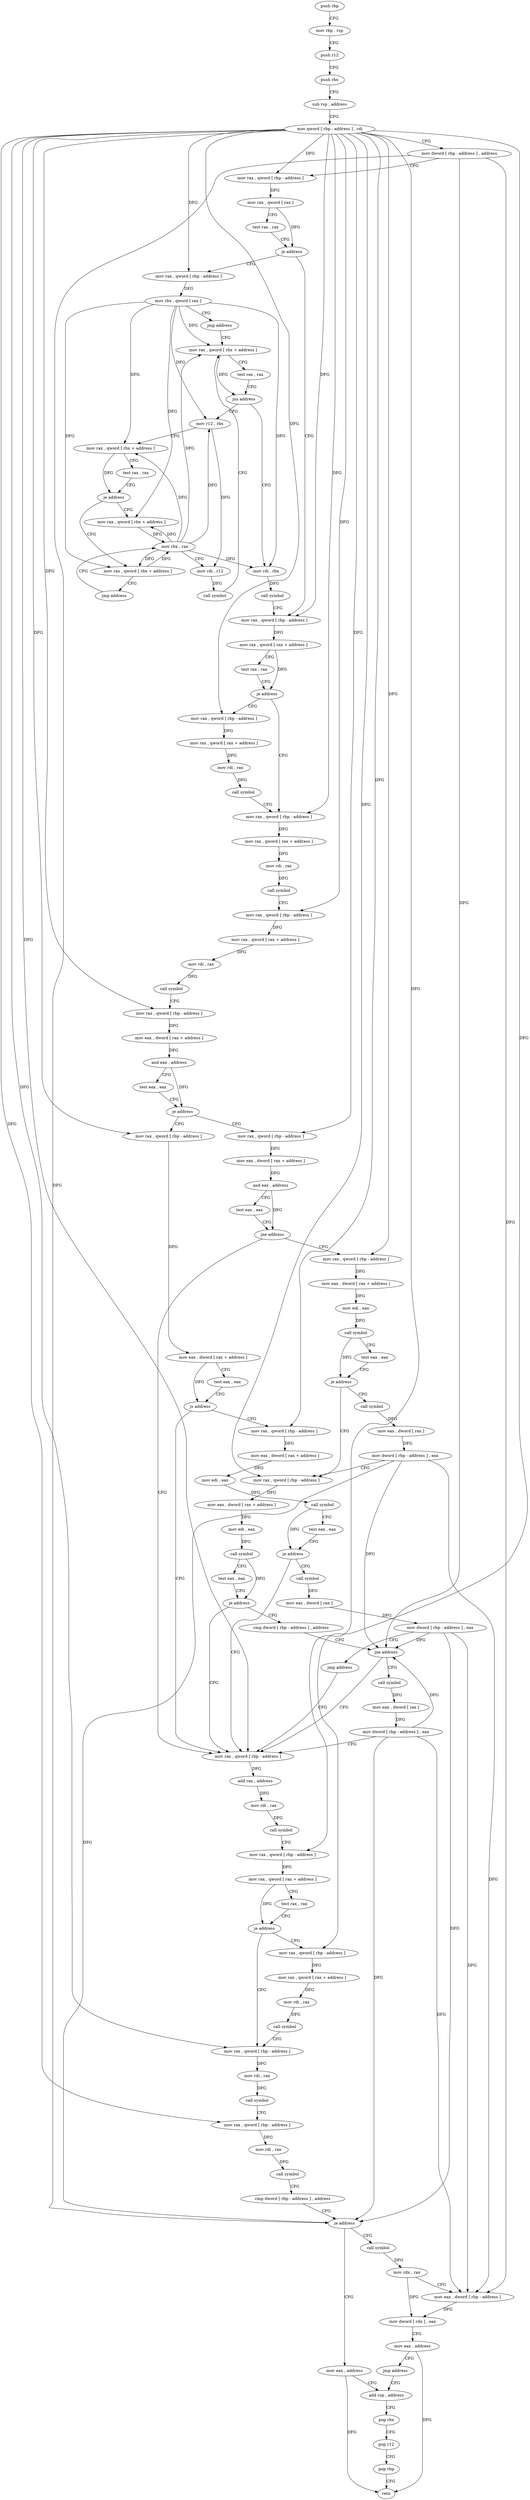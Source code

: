 digraph "func" {
"4295479" [label = "push rbp" ]
"4295480" [label = "mov rbp , rsp" ]
"4295483" [label = "push r12" ]
"4295485" [label = "push rbx" ]
"4295486" [label = "sub rsp , address" ]
"4295490" [label = "mov qword [ rbp - address ] , rdi" ]
"4295494" [label = "mov dword [ rbp - address ] , address" ]
"4295501" [label = "mov rax , qword [ rbp - address ]" ]
"4295505" [label = "mov rax , qword [ rax ]" ]
"4295508" [label = "test rax , rax" ]
"4295511" [label = "je address" ]
"4295572" [label = "mov rax , qword [ rbp - address ]" ]
"4295513" [label = "mov rax , qword [ rbp - address ]" ]
"4295576" [label = "mov rax , qword [ rax + address ]" ]
"4295580" [label = "test rax , rax" ]
"4295583" [label = "je address" ]
"4295601" [label = "mov rax , qword [ rbp - address ]" ]
"4295585" [label = "mov rax , qword [ rbp - address ]" ]
"4295517" [label = "mov rbx , qword [ rax ]" ]
"4295520" [label = "jmp address" ]
"4295555" [label = "mov rax , qword [ rbx + address ]" ]
"4295605" [label = "mov rax , qword [ rax + address ]" ]
"4295609" [label = "mov rdi , rax" ]
"4295612" [label = "call symbol" ]
"4295617" [label = "mov rax , qword [ rbp - address ]" ]
"4295621" [label = "mov rax , qword [ rax + address ]" ]
"4295625" [label = "mov rdi , rax" ]
"4295628" [label = "call symbol" ]
"4295633" [label = "mov rax , qword [ rbp - address ]" ]
"4295637" [label = "mov eax , dword [ rax + address ]" ]
"4295640" [label = "and eax , address" ]
"4295645" [label = "test eax , eax" ]
"4295647" [label = "je address" ]
"4295690" [label = "mov rax , qword [ rbp - address ]" ]
"4295649" [label = "mov rax , qword [ rbp - address ]" ]
"4295589" [label = "mov rax , qword [ rax + address ]" ]
"4295593" [label = "mov rdi , rax" ]
"4295596" [label = "call symbol" ]
"4295559" [label = "test rax , rax" ]
"4295562" [label = "jns address" ]
"4295522" [label = "mov r12 , rbx" ]
"4295564" [label = "mov rdi , rbx" ]
"4295694" [label = "mov eax , dword [ rax + address ]" ]
"4295697" [label = "and eax , address" ]
"4295700" [label = "test eax , eax" ]
"4295702" [label = "jne address" ]
"4295766" [label = "mov rax , qword [ rbp - address ]" ]
"4295704" [label = "mov rax , qword [ rbp - address ]" ]
"4295653" [label = "mov eax , dword [ rax + address ]" ]
"4295656" [label = "test eax , eax" ]
"4295658" [label = "js address" ]
"4295660" [label = "mov rax , qword [ rbp - address ]" ]
"4295525" [label = "mov rax , qword [ rbx + address ]" ]
"4295529" [label = "test rax , rax" ]
"4295532" [label = "je address" ]
"4295540" [label = "mov rax , qword [ rbx + address ]" ]
"4295534" [label = "mov rax , qword [ rbx + address ]" ]
"4295567" [label = "call symbol" ]
"4295770" [label = "add rax , address" ]
"4295774" [label = "mov rdi , rax" ]
"4295777" [label = "call symbol" ]
"4295782" [label = "mov rax , qword [ rbp - address ]" ]
"4295786" [label = "mov rax , qword [ rax + address ]" ]
"4295790" [label = "test rax , rax" ]
"4295793" [label = "je address" ]
"4295811" [label = "mov rax , qword [ rbp - address ]" ]
"4295795" [label = "mov rax , qword [ rbp - address ]" ]
"4295708" [label = "mov eax , dword [ rax + address ]" ]
"4295711" [label = "mov edi , eax" ]
"4295713" [label = "call symbol" ]
"4295718" [label = "test eax , eax" ]
"4295720" [label = "je address" ]
"4295732" [label = "mov rax , qword [ rbp - address ]" ]
"4295722" [label = "call symbol" ]
"4295664" [label = "mov eax , dword [ rax + address ]" ]
"4295667" [label = "mov edi , eax" ]
"4295669" [label = "call symbol" ]
"4295674" [label = "test eax , eax" ]
"4295676" [label = "je address" ]
"4295678" [label = "call symbol" ]
"4295544" [label = "mov rbx , rax" ]
"4295538" [label = "jmp address" ]
"4295815" [label = "mov rdi , rax" ]
"4295818" [label = "call symbol" ]
"4295823" [label = "mov rax , qword [ rbp - address ]" ]
"4295827" [label = "mov rdi , rax" ]
"4295830" [label = "call symbol" ]
"4295835" [label = "cmp dword [ rbp - address ] , address" ]
"4295839" [label = "je address" ]
"4295861" [label = "mov eax , address" ]
"4295841" [label = "call symbol" ]
"4295799" [label = "mov rax , qword [ rax + address ]" ]
"4295803" [label = "mov rdi , rax" ]
"4295806" [label = "call symbol" ]
"4295736" [label = "mov eax , dword [ rax + address ]" ]
"4295739" [label = "mov edi , eax" ]
"4295741" [label = "call symbol" ]
"4295746" [label = "test eax , eax" ]
"4295748" [label = "je address" ]
"4295750" [label = "cmp dword [ rbp - address ] , address" ]
"4295727" [label = "mov eax , dword [ rax ]" ]
"4295729" [label = "mov dword [ rbp - address ] , eax" ]
"4295683" [label = "mov eax , dword [ rax ]" ]
"4295685" [label = "mov dword [ rbp - address ] , eax" ]
"4295688" [label = "jmp address" ]
"4295547" [label = "mov rdi , r12" ]
"4295550" [label = "call symbol" ]
"4295866" [label = "add rsp , address" ]
"4295846" [label = "mov rdx , rax" ]
"4295849" [label = "mov eax , dword [ rbp - address ]" ]
"4295852" [label = "mov dword [ rdx ] , eax" ]
"4295854" [label = "mov eax , address" ]
"4295859" [label = "jmp address" ]
"4295754" [label = "jne address" ]
"4295756" [label = "call symbol" ]
"4295870" [label = "pop rbx" ]
"4295871" [label = "pop r12" ]
"4295873" [label = "pop rbp" ]
"4295874" [label = "retn" ]
"4295761" [label = "mov eax , dword [ rax ]" ]
"4295763" [label = "mov dword [ rbp - address ] , eax" ]
"4295479" -> "4295480" [ label = "CFG" ]
"4295480" -> "4295483" [ label = "CFG" ]
"4295483" -> "4295485" [ label = "CFG" ]
"4295485" -> "4295486" [ label = "CFG" ]
"4295486" -> "4295490" [ label = "CFG" ]
"4295490" -> "4295494" [ label = "CFG" ]
"4295490" -> "4295501" [ label = "DFG" ]
"4295490" -> "4295572" [ label = "DFG" ]
"4295490" -> "4295513" [ label = "DFG" ]
"4295490" -> "4295601" [ label = "DFG" ]
"4295490" -> "4295617" [ label = "DFG" ]
"4295490" -> "4295633" [ label = "DFG" ]
"4295490" -> "4295585" [ label = "DFG" ]
"4295490" -> "4295690" [ label = "DFG" ]
"4295490" -> "4295649" [ label = "DFG" ]
"4295490" -> "4295766" [ label = "DFG" ]
"4295490" -> "4295782" [ label = "DFG" ]
"4295490" -> "4295704" [ label = "DFG" ]
"4295490" -> "4295660" [ label = "DFG" ]
"4295490" -> "4295811" [ label = "DFG" ]
"4295490" -> "4295823" [ label = "DFG" ]
"4295490" -> "4295795" [ label = "DFG" ]
"4295490" -> "4295732" [ label = "DFG" ]
"4295494" -> "4295501" [ label = "CFG" ]
"4295494" -> "4295839" [ label = "DFG" ]
"4295494" -> "4295849" [ label = "DFG" ]
"4295494" -> "4295754" [ label = "DFG" ]
"4295501" -> "4295505" [ label = "DFG" ]
"4295505" -> "4295508" [ label = "CFG" ]
"4295505" -> "4295511" [ label = "DFG" ]
"4295508" -> "4295511" [ label = "CFG" ]
"4295511" -> "4295572" [ label = "CFG" ]
"4295511" -> "4295513" [ label = "CFG" ]
"4295572" -> "4295576" [ label = "DFG" ]
"4295513" -> "4295517" [ label = "DFG" ]
"4295576" -> "4295580" [ label = "CFG" ]
"4295576" -> "4295583" [ label = "DFG" ]
"4295580" -> "4295583" [ label = "CFG" ]
"4295583" -> "4295601" [ label = "CFG" ]
"4295583" -> "4295585" [ label = "CFG" ]
"4295601" -> "4295605" [ label = "DFG" ]
"4295585" -> "4295589" [ label = "DFG" ]
"4295517" -> "4295520" [ label = "CFG" ]
"4295517" -> "4295555" [ label = "DFG" ]
"4295517" -> "4295522" [ label = "DFG" ]
"4295517" -> "4295525" [ label = "DFG" ]
"4295517" -> "4295564" [ label = "DFG" ]
"4295517" -> "4295540" [ label = "DFG" ]
"4295517" -> "4295534" [ label = "DFG" ]
"4295520" -> "4295555" [ label = "CFG" ]
"4295555" -> "4295559" [ label = "CFG" ]
"4295555" -> "4295562" [ label = "DFG" ]
"4295605" -> "4295609" [ label = "DFG" ]
"4295609" -> "4295612" [ label = "DFG" ]
"4295612" -> "4295617" [ label = "CFG" ]
"4295617" -> "4295621" [ label = "DFG" ]
"4295621" -> "4295625" [ label = "DFG" ]
"4295625" -> "4295628" [ label = "DFG" ]
"4295628" -> "4295633" [ label = "CFG" ]
"4295633" -> "4295637" [ label = "DFG" ]
"4295637" -> "4295640" [ label = "DFG" ]
"4295640" -> "4295645" [ label = "CFG" ]
"4295640" -> "4295647" [ label = "DFG" ]
"4295645" -> "4295647" [ label = "CFG" ]
"4295647" -> "4295690" [ label = "CFG" ]
"4295647" -> "4295649" [ label = "CFG" ]
"4295690" -> "4295694" [ label = "DFG" ]
"4295649" -> "4295653" [ label = "DFG" ]
"4295589" -> "4295593" [ label = "DFG" ]
"4295593" -> "4295596" [ label = "DFG" ]
"4295596" -> "4295601" [ label = "CFG" ]
"4295559" -> "4295562" [ label = "CFG" ]
"4295562" -> "4295522" [ label = "CFG" ]
"4295562" -> "4295564" [ label = "CFG" ]
"4295522" -> "4295525" [ label = "CFG" ]
"4295522" -> "4295547" [ label = "DFG" ]
"4295564" -> "4295567" [ label = "DFG" ]
"4295694" -> "4295697" [ label = "DFG" ]
"4295697" -> "4295700" [ label = "CFG" ]
"4295697" -> "4295702" [ label = "DFG" ]
"4295700" -> "4295702" [ label = "CFG" ]
"4295702" -> "4295766" [ label = "CFG" ]
"4295702" -> "4295704" [ label = "CFG" ]
"4295766" -> "4295770" [ label = "DFG" ]
"4295704" -> "4295708" [ label = "DFG" ]
"4295653" -> "4295656" [ label = "CFG" ]
"4295653" -> "4295658" [ label = "DFG" ]
"4295656" -> "4295658" [ label = "CFG" ]
"4295658" -> "4295766" [ label = "CFG" ]
"4295658" -> "4295660" [ label = "CFG" ]
"4295660" -> "4295664" [ label = "DFG" ]
"4295525" -> "4295529" [ label = "CFG" ]
"4295525" -> "4295532" [ label = "DFG" ]
"4295529" -> "4295532" [ label = "CFG" ]
"4295532" -> "4295540" [ label = "CFG" ]
"4295532" -> "4295534" [ label = "CFG" ]
"4295540" -> "4295544" [ label = "DFG" ]
"4295534" -> "4295538" [ label = "CFG" ]
"4295534" -> "4295544" [ label = "DFG" ]
"4295567" -> "4295572" [ label = "CFG" ]
"4295770" -> "4295774" [ label = "DFG" ]
"4295774" -> "4295777" [ label = "DFG" ]
"4295777" -> "4295782" [ label = "CFG" ]
"4295782" -> "4295786" [ label = "DFG" ]
"4295786" -> "4295790" [ label = "CFG" ]
"4295786" -> "4295793" [ label = "DFG" ]
"4295790" -> "4295793" [ label = "CFG" ]
"4295793" -> "4295811" [ label = "CFG" ]
"4295793" -> "4295795" [ label = "CFG" ]
"4295811" -> "4295815" [ label = "DFG" ]
"4295795" -> "4295799" [ label = "DFG" ]
"4295708" -> "4295711" [ label = "DFG" ]
"4295711" -> "4295713" [ label = "DFG" ]
"4295713" -> "4295718" [ label = "CFG" ]
"4295713" -> "4295720" [ label = "DFG" ]
"4295718" -> "4295720" [ label = "CFG" ]
"4295720" -> "4295732" [ label = "CFG" ]
"4295720" -> "4295722" [ label = "CFG" ]
"4295732" -> "4295736" [ label = "DFG" ]
"4295722" -> "4295727" [ label = "DFG" ]
"4295664" -> "4295667" [ label = "DFG" ]
"4295667" -> "4295669" [ label = "DFG" ]
"4295669" -> "4295674" [ label = "CFG" ]
"4295669" -> "4295676" [ label = "DFG" ]
"4295674" -> "4295676" [ label = "CFG" ]
"4295676" -> "4295766" [ label = "CFG" ]
"4295676" -> "4295678" [ label = "CFG" ]
"4295678" -> "4295683" [ label = "DFG" ]
"4295544" -> "4295547" [ label = "CFG" ]
"4295544" -> "4295555" [ label = "DFG" ]
"4295544" -> "4295522" [ label = "DFG" ]
"4295544" -> "4295525" [ label = "DFG" ]
"4295544" -> "4295564" [ label = "DFG" ]
"4295544" -> "4295540" [ label = "DFG" ]
"4295544" -> "4295534" [ label = "DFG" ]
"4295538" -> "4295544" [ label = "CFG" ]
"4295815" -> "4295818" [ label = "DFG" ]
"4295818" -> "4295823" [ label = "CFG" ]
"4295823" -> "4295827" [ label = "DFG" ]
"4295827" -> "4295830" [ label = "DFG" ]
"4295830" -> "4295835" [ label = "CFG" ]
"4295835" -> "4295839" [ label = "CFG" ]
"4295839" -> "4295861" [ label = "CFG" ]
"4295839" -> "4295841" [ label = "CFG" ]
"4295861" -> "4295866" [ label = "CFG" ]
"4295861" -> "4295874" [ label = "DFG" ]
"4295841" -> "4295846" [ label = "DFG" ]
"4295799" -> "4295803" [ label = "DFG" ]
"4295803" -> "4295806" [ label = "DFG" ]
"4295806" -> "4295811" [ label = "CFG" ]
"4295736" -> "4295739" [ label = "DFG" ]
"4295739" -> "4295741" [ label = "DFG" ]
"4295741" -> "4295746" [ label = "CFG" ]
"4295741" -> "4295748" [ label = "DFG" ]
"4295746" -> "4295748" [ label = "CFG" ]
"4295748" -> "4295766" [ label = "CFG" ]
"4295748" -> "4295750" [ label = "CFG" ]
"4295750" -> "4295754" [ label = "CFG" ]
"4295727" -> "4295729" [ label = "DFG" ]
"4295729" -> "4295732" [ label = "CFG" ]
"4295729" -> "4295839" [ label = "DFG" ]
"4295729" -> "4295849" [ label = "DFG" ]
"4295729" -> "4295754" [ label = "DFG" ]
"4295683" -> "4295685" [ label = "DFG" ]
"4295685" -> "4295688" [ label = "CFG" ]
"4295685" -> "4295839" [ label = "DFG" ]
"4295685" -> "4295849" [ label = "DFG" ]
"4295685" -> "4295754" [ label = "DFG" ]
"4295688" -> "4295766" [ label = "CFG" ]
"4295547" -> "4295550" [ label = "DFG" ]
"4295550" -> "4295555" [ label = "CFG" ]
"4295866" -> "4295870" [ label = "CFG" ]
"4295846" -> "4295849" [ label = "CFG" ]
"4295846" -> "4295852" [ label = "DFG" ]
"4295849" -> "4295852" [ label = "DFG" ]
"4295852" -> "4295854" [ label = "CFG" ]
"4295854" -> "4295859" [ label = "CFG" ]
"4295854" -> "4295874" [ label = "DFG" ]
"4295859" -> "4295866" [ label = "CFG" ]
"4295754" -> "4295766" [ label = "CFG" ]
"4295754" -> "4295756" [ label = "CFG" ]
"4295756" -> "4295761" [ label = "DFG" ]
"4295870" -> "4295871" [ label = "CFG" ]
"4295871" -> "4295873" [ label = "CFG" ]
"4295873" -> "4295874" [ label = "CFG" ]
"4295761" -> "4295763" [ label = "DFG" ]
"4295763" -> "4295766" [ label = "CFG" ]
"4295763" -> "4295839" [ label = "DFG" ]
"4295763" -> "4295849" [ label = "DFG" ]
"4295763" -> "4295754" [ label = "DFG" ]
}
